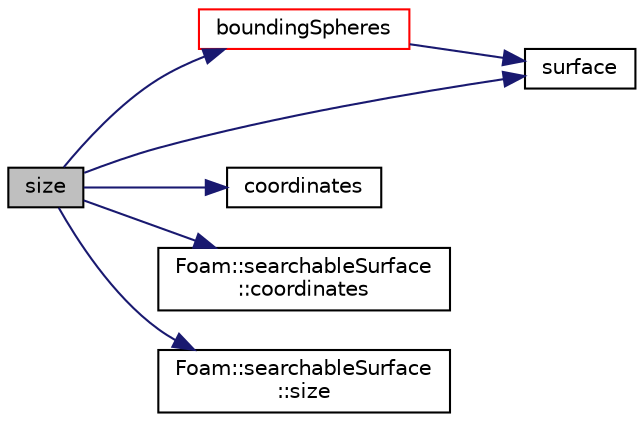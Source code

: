 digraph "size"
{
  bgcolor="transparent";
  edge [fontname="Helvetica",fontsize="10",labelfontname="Helvetica",labelfontsize="10"];
  node [fontname="Helvetica",fontsize="10",shape=record];
  rankdir="LR";
  Node1 [label="size",height=0.2,width=0.4,color="black", fillcolor="grey75", style="filled", fontcolor="black"];
  Node1 -> Node2 [color="midnightblue",fontsize="10",style="solid",fontname="Helvetica"];
  Node2 [label="boundingSpheres",height=0.2,width=0.4,color="red",URL="$a02346.html#a759ae0af5ca7f2dd32ad877909c3c207",tooltip="Get bounding spheres (centre and radius squared), one per element. "];
  Node2 -> Node3 [color="midnightblue",fontsize="10",style="solid",fontname="Helvetica"];
  Node3 [label="surface",height=0.2,width=0.4,color="black",URL="$a02346.html#a3cb4ed4350bdff76b1a056891918e3e8"];
  Node1 -> Node4 [color="midnightblue",fontsize="10",style="solid",fontname="Helvetica"];
  Node4 [label="coordinates",height=0.2,width=0.4,color="black",URL="$a02346.html#a63dde5ed963ede3c2c7a3681dd742999",tooltip="Get representative set of element coordinates. "];
  Node1 -> Node5 [color="midnightblue",fontsize="10",style="solid",fontname="Helvetica"];
  Node5 [label="Foam::searchableSurface\l::coordinates",height=0.2,width=0.4,color="black",URL="$a02338.html#afca06f2b67eb72ae264466c566954d71",tooltip="Get representative set of element coordinates. "];
  Node1 -> Node6 [color="midnightblue",fontsize="10",style="solid",fontname="Helvetica"];
  Node6 [label="Foam::searchableSurface\l::size",height=0.2,width=0.4,color="black",URL="$a02338.html#a95cbbdb8915183a54d7f6f43d03d2ad4",tooltip="Range of local indices that can be returned. "];
  Node1 -> Node3 [color="midnightblue",fontsize="10",style="solid",fontname="Helvetica"];
}
